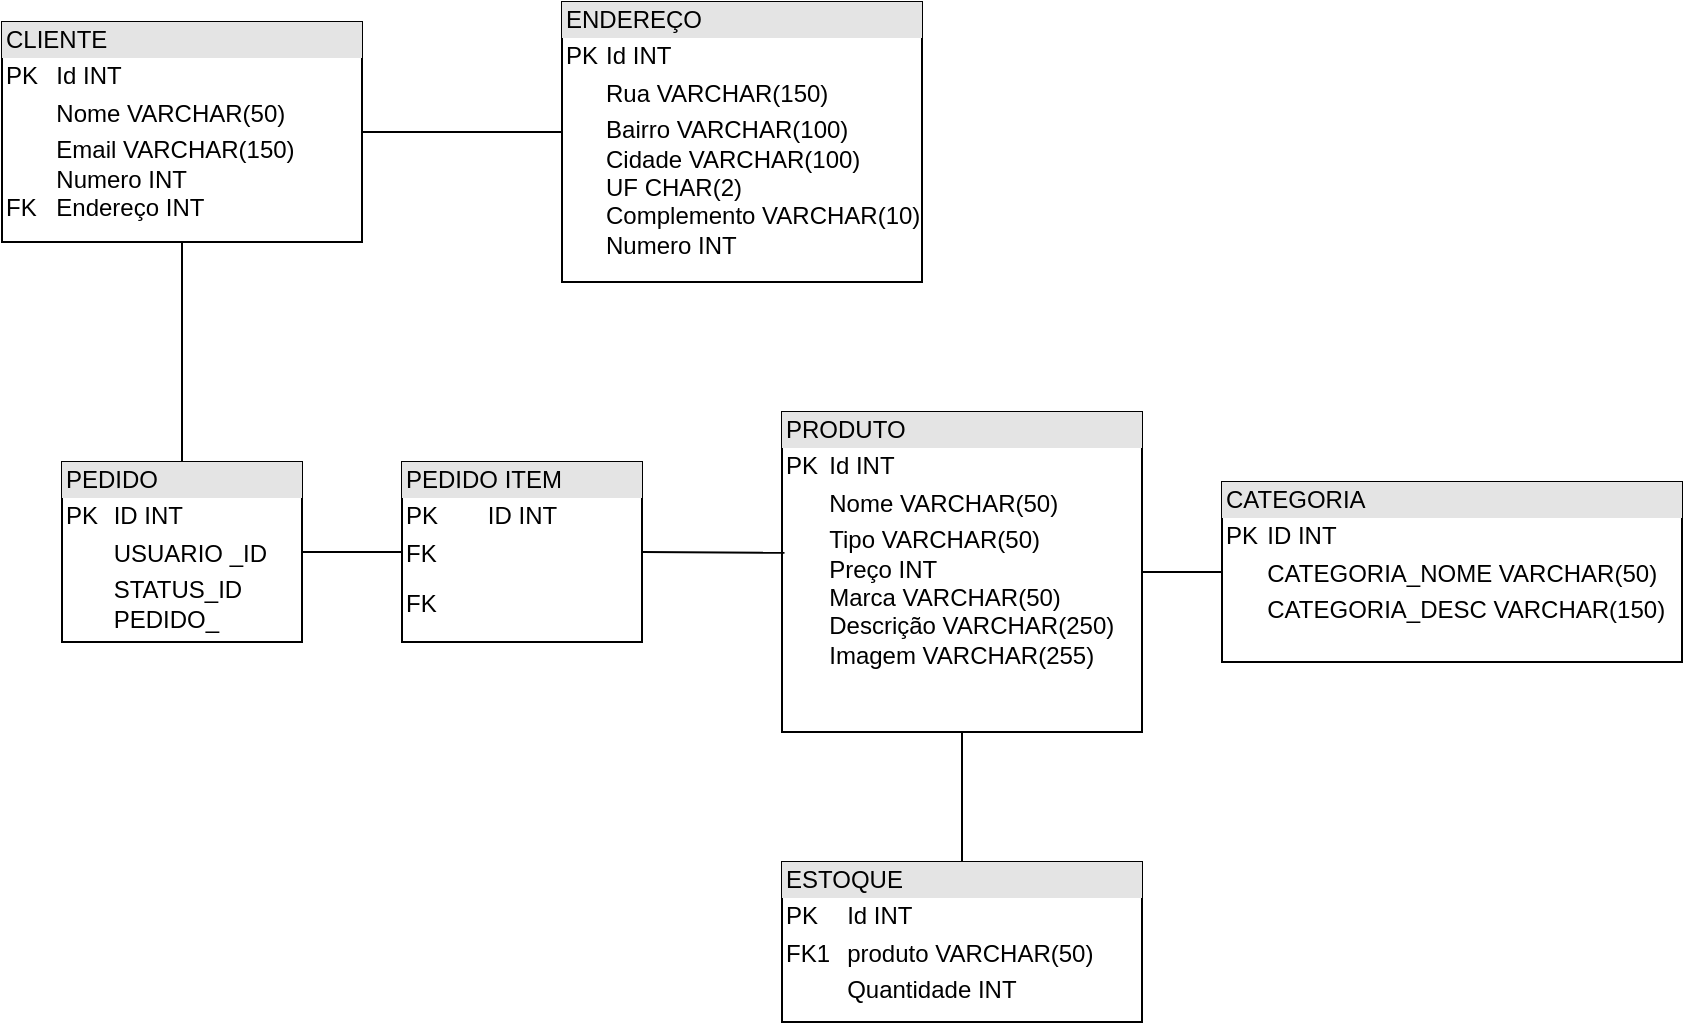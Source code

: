 <mxfile version="20.8.23" type="github">
  <diagram id="C5RBs43oDa-KdzZeNtuy" name="Page-1">
    <mxGraphModel dx="1814" dy="534" grid="1" gridSize="10" guides="1" tooltips="1" connect="1" arrows="1" fold="1" page="1" pageScale="1" pageWidth="827" pageHeight="1169" math="0" shadow="0">
      <root>
        <mxCell id="WIyWlLk6GJQsqaUBKTNV-0" />
        <mxCell id="WIyWlLk6GJQsqaUBKTNV-1" parent="WIyWlLk6GJQsqaUBKTNV-0" />
        <mxCell id="znsTf-q2KoZ7G2Ogha43-9" value="&lt;div style=&quot;box-sizing:border-box;width:100%;background:#e4e4e4;padding:2px;&quot;&gt;CLIENTE&lt;/div&gt;&lt;table style=&quot;width:100%;font-size:1em;&quot; cellpadding=&quot;2&quot; cellspacing=&quot;0&quot;&gt;&lt;tbody&gt;&lt;tr&gt;&lt;td&gt;PK&lt;/td&gt;&lt;td&gt;Id INT&lt;/td&gt;&lt;/tr&gt;&lt;tr&gt;&lt;td&gt;&lt;br&gt;&lt;/td&gt;&lt;td&gt;Nome VARCHAR(50)&lt;/td&gt;&lt;/tr&gt;&lt;tr&gt;&lt;td&gt;&lt;br&gt;&lt;br&gt;FK&lt;/td&gt;&lt;td&gt;Email VARCHAR(150)&lt;br&gt;Numero INT&lt;br&gt;Endereço INT&lt;/td&gt;&lt;/tr&gt;&lt;/tbody&gt;&lt;/table&gt;" style="verticalAlign=top;align=left;overflow=fill;html=1;" parent="WIyWlLk6GJQsqaUBKTNV-1" vertex="1">
          <mxGeometry x="-20" y="70" width="180" height="110" as="geometry" />
        </mxCell>
        <mxCell id="znsTf-q2KoZ7G2Ogha43-10" value="&lt;div style=&quot;box-sizing:border-box;width:100%;background:#e4e4e4;padding:2px;&quot;&gt;ENDEREÇO&lt;/div&gt;&lt;table style=&quot;width:100%;font-size:1em;&quot; cellpadding=&quot;2&quot; cellspacing=&quot;0&quot;&gt;&lt;tbody&gt;&lt;tr&gt;&lt;td&gt;PK&lt;/td&gt;&lt;td&gt;Id INT&lt;/td&gt;&lt;/tr&gt;&lt;tr&gt;&lt;td&gt;&lt;br&gt;&lt;/td&gt;&lt;td&gt;Rua VARCHAR(150)&lt;/td&gt;&lt;/tr&gt;&lt;tr&gt;&lt;td&gt;&lt;/td&gt;&lt;td&gt;Bairro VARCHAR(100)&lt;br&gt;Cidade VARCHAR(100)&lt;br&gt;UF CHAR(2)&lt;br&gt;Complemento VARCHAR(10)&lt;br&gt;Numero INT&lt;/td&gt;&lt;/tr&gt;&lt;/tbody&gt;&lt;/table&gt;" style="verticalAlign=top;align=left;overflow=fill;html=1;" parent="WIyWlLk6GJQsqaUBKTNV-1" vertex="1">
          <mxGeometry x="260" y="60" width="180" height="140" as="geometry" />
        </mxCell>
        <mxCell id="znsTf-q2KoZ7G2Ogha43-11" value="&lt;div style=&quot;box-sizing:border-box;width:100%;background:#e4e4e4;padding:2px;&quot;&gt;PRODUTO&lt;/div&gt;&lt;table style=&quot;width:100%;font-size:1em;&quot; cellpadding=&quot;2&quot; cellspacing=&quot;0&quot;&gt;&lt;tbody&gt;&lt;tr&gt;&lt;td&gt;PK&lt;/td&gt;&lt;td&gt;Id INT&lt;/td&gt;&lt;/tr&gt;&lt;tr&gt;&lt;td&gt;&lt;br&gt;&lt;/td&gt;&lt;td&gt;Nome VARCHAR(50)&lt;/td&gt;&lt;/tr&gt;&lt;tr&gt;&lt;td&gt;&lt;/td&gt;&lt;td&gt;Tipo VARCHAR(50)&lt;br&gt;Preço INT&lt;br&gt;Marca VARCHAR(50)&lt;br&gt;Descrição VARCHAR(250)&lt;br&gt;Imagem VARCHAR(255)&lt;br&gt;&lt;br&gt;&lt;br&gt;&lt;/td&gt;&lt;/tr&gt;&lt;/tbody&gt;&lt;/table&gt;" style="verticalAlign=top;align=left;overflow=fill;html=1;" parent="WIyWlLk6GJQsqaUBKTNV-1" vertex="1">
          <mxGeometry x="370" y="265" width="180" height="160" as="geometry" />
        </mxCell>
        <mxCell id="znsTf-q2KoZ7G2Ogha43-12" value="&lt;div style=&quot;box-sizing:border-box;width:100%;background:#e4e4e4;padding:2px;&quot;&gt;ESTOQUE&lt;/div&gt;&lt;table style=&quot;width:100%;font-size:1em;&quot; cellpadding=&quot;2&quot; cellspacing=&quot;0&quot;&gt;&lt;tbody&gt;&lt;tr&gt;&lt;td&gt;PK&lt;/td&gt;&lt;td&gt;Id INT&lt;br&gt;&lt;/td&gt;&lt;/tr&gt;&lt;tr&gt;&lt;td&gt;FK1&lt;/td&gt;&lt;td&gt;produto VARCHAR(50)&lt;/td&gt;&lt;/tr&gt;&lt;tr&gt;&lt;td&gt;&lt;/td&gt;&lt;td&gt;Quantidade INT&lt;/td&gt;&lt;/tr&gt;&lt;/tbody&gt;&lt;/table&gt;" style="verticalAlign=top;align=left;overflow=fill;html=1;" parent="WIyWlLk6GJQsqaUBKTNV-1" vertex="1">
          <mxGeometry x="370" y="490" width="180" height="80" as="geometry" />
        </mxCell>
        <mxCell id="znsTf-q2KoZ7G2Ogha43-14" value="" style="line;strokeWidth=1;fillColor=none;align=left;verticalAlign=middle;spacingTop=-1;spacingLeft=3;spacingRight=3;rotatable=0;labelPosition=right;points=[];portConstraint=eastwest;strokeColor=inherit;" parent="WIyWlLk6GJQsqaUBKTNV-1" vertex="1">
          <mxGeometry x="160" y="121" width="100" height="8" as="geometry" />
        </mxCell>
        <mxCell id="QjOj63OWIFY84o0OfOVw-3" value="&lt;div style=&quot;box-sizing:border-box;width:100%;background:#e4e4e4;padding:2px;&quot;&gt;CATEGORIA&lt;/div&gt;&lt;table style=&quot;width:100%;font-size:1em;&quot; cellpadding=&quot;2&quot; cellspacing=&quot;0&quot;&gt;&lt;tbody&gt;&lt;tr&gt;&lt;td&gt;PK&lt;/td&gt;&lt;td&gt;ID INT&lt;/td&gt;&lt;/tr&gt;&lt;tr&gt;&lt;td&gt;&lt;br&gt;&lt;/td&gt;&lt;td&gt;CATEGORIA_NOME VARCHAR(50)&lt;/td&gt;&lt;/tr&gt;&lt;tr&gt;&lt;td&gt;&lt;/td&gt;&lt;td&gt;CATEGORIA_DESC VARCHAR(150)&lt;br&gt;&lt;br&gt;&lt;/td&gt;&lt;/tr&gt;&lt;/tbody&gt;&lt;/table&gt;" style="verticalAlign=top;align=left;overflow=fill;html=1;" parent="WIyWlLk6GJQsqaUBKTNV-1" vertex="1">
          <mxGeometry x="590" y="300" width="230" height="90" as="geometry" />
        </mxCell>
        <mxCell id="QjOj63OWIFY84o0OfOVw-4" value="&lt;div style=&quot;box-sizing:border-box;width:100%;background:#e4e4e4;padding:2px;&quot;&gt;PEDIDO&lt;/div&gt;&lt;table style=&quot;width:100%;font-size:1em;&quot; cellpadding=&quot;2&quot; cellspacing=&quot;0&quot;&gt;&lt;tbody&gt;&lt;tr&gt;&lt;td&gt;PK&lt;/td&gt;&lt;td&gt;ID INT&lt;/td&gt;&lt;/tr&gt;&lt;tr&gt;&lt;td&gt;&lt;br&gt;&lt;/td&gt;&lt;td&gt;USUARIO _ID&lt;/td&gt;&lt;/tr&gt;&lt;tr&gt;&lt;td&gt;&lt;/td&gt;&lt;td&gt;STATUS_ID&lt;br&gt;PEDIDO_&lt;br&gt;&lt;br&gt;&lt;/td&gt;&lt;/tr&gt;&lt;/tbody&gt;&lt;/table&gt;" style="verticalAlign=top;align=left;overflow=fill;html=1;" parent="WIyWlLk6GJQsqaUBKTNV-1" vertex="1">
          <mxGeometry x="10" y="290" width="120" height="90" as="geometry" />
        </mxCell>
        <mxCell id="hyqpX9tk9sFCCDNAlXgs-0" value="" style="endArrow=none;html=1;rounded=0;entryX=0.5;entryY=1;entryDx=0;entryDy=0;" edge="1" parent="WIyWlLk6GJQsqaUBKTNV-1" source="QjOj63OWIFY84o0OfOVw-4" target="znsTf-q2KoZ7G2Ogha43-9">
          <mxGeometry width="50" height="50" relative="1" as="geometry">
            <mxPoint x="390" y="350" as="sourcePoint" />
            <mxPoint x="440" y="300" as="targetPoint" />
          </mxGeometry>
        </mxCell>
        <mxCell id="hyqpX9tk9sFCCDNAlXgs-1" value="" style="endArrow=none;html=1;rounded=0;exitX=1;exitY=0.5;exitDx=0;exitDy=0;entryX=0.007;entryY=0.44;entryDx=0;entryDy=0;entryPerimeter=0;startArrow=none;" edge="1" parent="WIyWlLk6GJQsqaUBKTNV-1" source="hyqpX9tk9sFCCDNAlXgs-4" target="znsTf-q2KoZ7G2Ogha43-11">
          <mxGeometry width="50" height="50" relative="1" as="geometry">
            <mxPoint x="390" y="350" as="sourcePoint" />
            <mxPoint x="440" y="300" as="targetPoint" />
          </mxGeometry>
        </mxCell>
        <mxCell id="hyqpX9tk9sFCCDNAlXgs-2" value="" style="endArrow=none;html=1;rounded=0;" edge="1" parent="WIyWlLk6GJQsqaUBKTNV-1" source="QjOj63OWIFY84o0OfOVw-3" target="znsTf-q2KoZ7G2Ogha43-11">
          <mxGeometry width="50" height="50" relative="1" as="geometry">
            <mxPoint x="220" y="345" as="sourcePoint" />
            <mxPoint x="311" y="345" as="targetPoint" />
          </mxGeometry>
        </mxCell>
        <mxCell id="hyqpX9tk9sFCCDNAlXgs-3" value="" style="endArrow=none;html=1;rounded=0;entryX=0.5;entryY=1;entryDx=0;entryDy=0;" edge="1" parent="WIyWlLk6GJQsqaUBKTNV-1" source="znsTf-q2KoZ7G2Ogha43-12" target="znsTf-q2KoZ7G2Ogha43-11">
          <mxGeometry width="50" height="50" relative="1" as="geometry">
            <mxPoint x="580" y="355" as="sourcePoint" />
            <mxPoint x="490" y="355" as="targetPoint" />
          </mxGeometry>
        </mxCell>
        <mxCell id="hyqpX9tk9sFCCDNAlXgs-5" value="" style="endArrow=none;html=1;rounded=0;exitX=1;exitY=0.5;exitDx=0;exitDy=0;entryX=0;entryY=0.5;entryDx=0;entryDy=0;" edge="1" parent="WIyWlLk6GJQsqaUBKTNV-1" source="QjOj63OWIFY84o0OfOVw-4" target="hyqpX9tk9sFCCDNAlXgs-4">
          <mxGeometry width="50" height="50" relative="1" as="geometry">
            <mxPoint x="130" y="335" as="sourcePoint" />
            <mxPoint x="371" y="335" as="targetPoint" />
          </mxGeometry>
        </mxCell>
        <mxCell id="hyqpX9tk9sFCCDNAlXgs-4" value="&lt;div style=&quot;box-sizing:border-box;width:100%;background:#e4e4e4;padding:2px;&quot;&gt;PEDIDO ITEM&lt;/div&gt;&lt;table style=&quot;width:100%;font-size:1em;&quot; cellpadding=&quot;2&quot; cellspacing=&quot;0&quot;&gt;&lt;tbody&gt;&lt;tr&gt;&lt;td&gt;PK&lt;/td&gt;&lt;td&gt;ID INT&lt;/td&gt;&lt;/tr&gt;&lt;tr&gt;&lt;td&gt;FK&lt;/td&gt;&lt;td&gt;&lt;br&gt;&lt;/td&gt;&lt;/tr&gt;&lt;tr&gt;&lt;td&gt;FK&lt;/td&gt;&lt;td&gt;&lt;br&gt;&lt;br&gt;&lt;/td&gt;&lt;/tr&gt;&lt;/tbody&gt;&lt;/table&gt;" style="verticalAlign=top;align=left;overflow=fill;html=1;" vertex="1" parent="WIyWlLk6GJQsqaUBKTNV-1">
          <mxGeometry x="180" y="290" width="120" height="90" as="geometry" />
        </mxCell>
      </root>
    </mxGraphModel>
  </diagram>
</mxfile>
